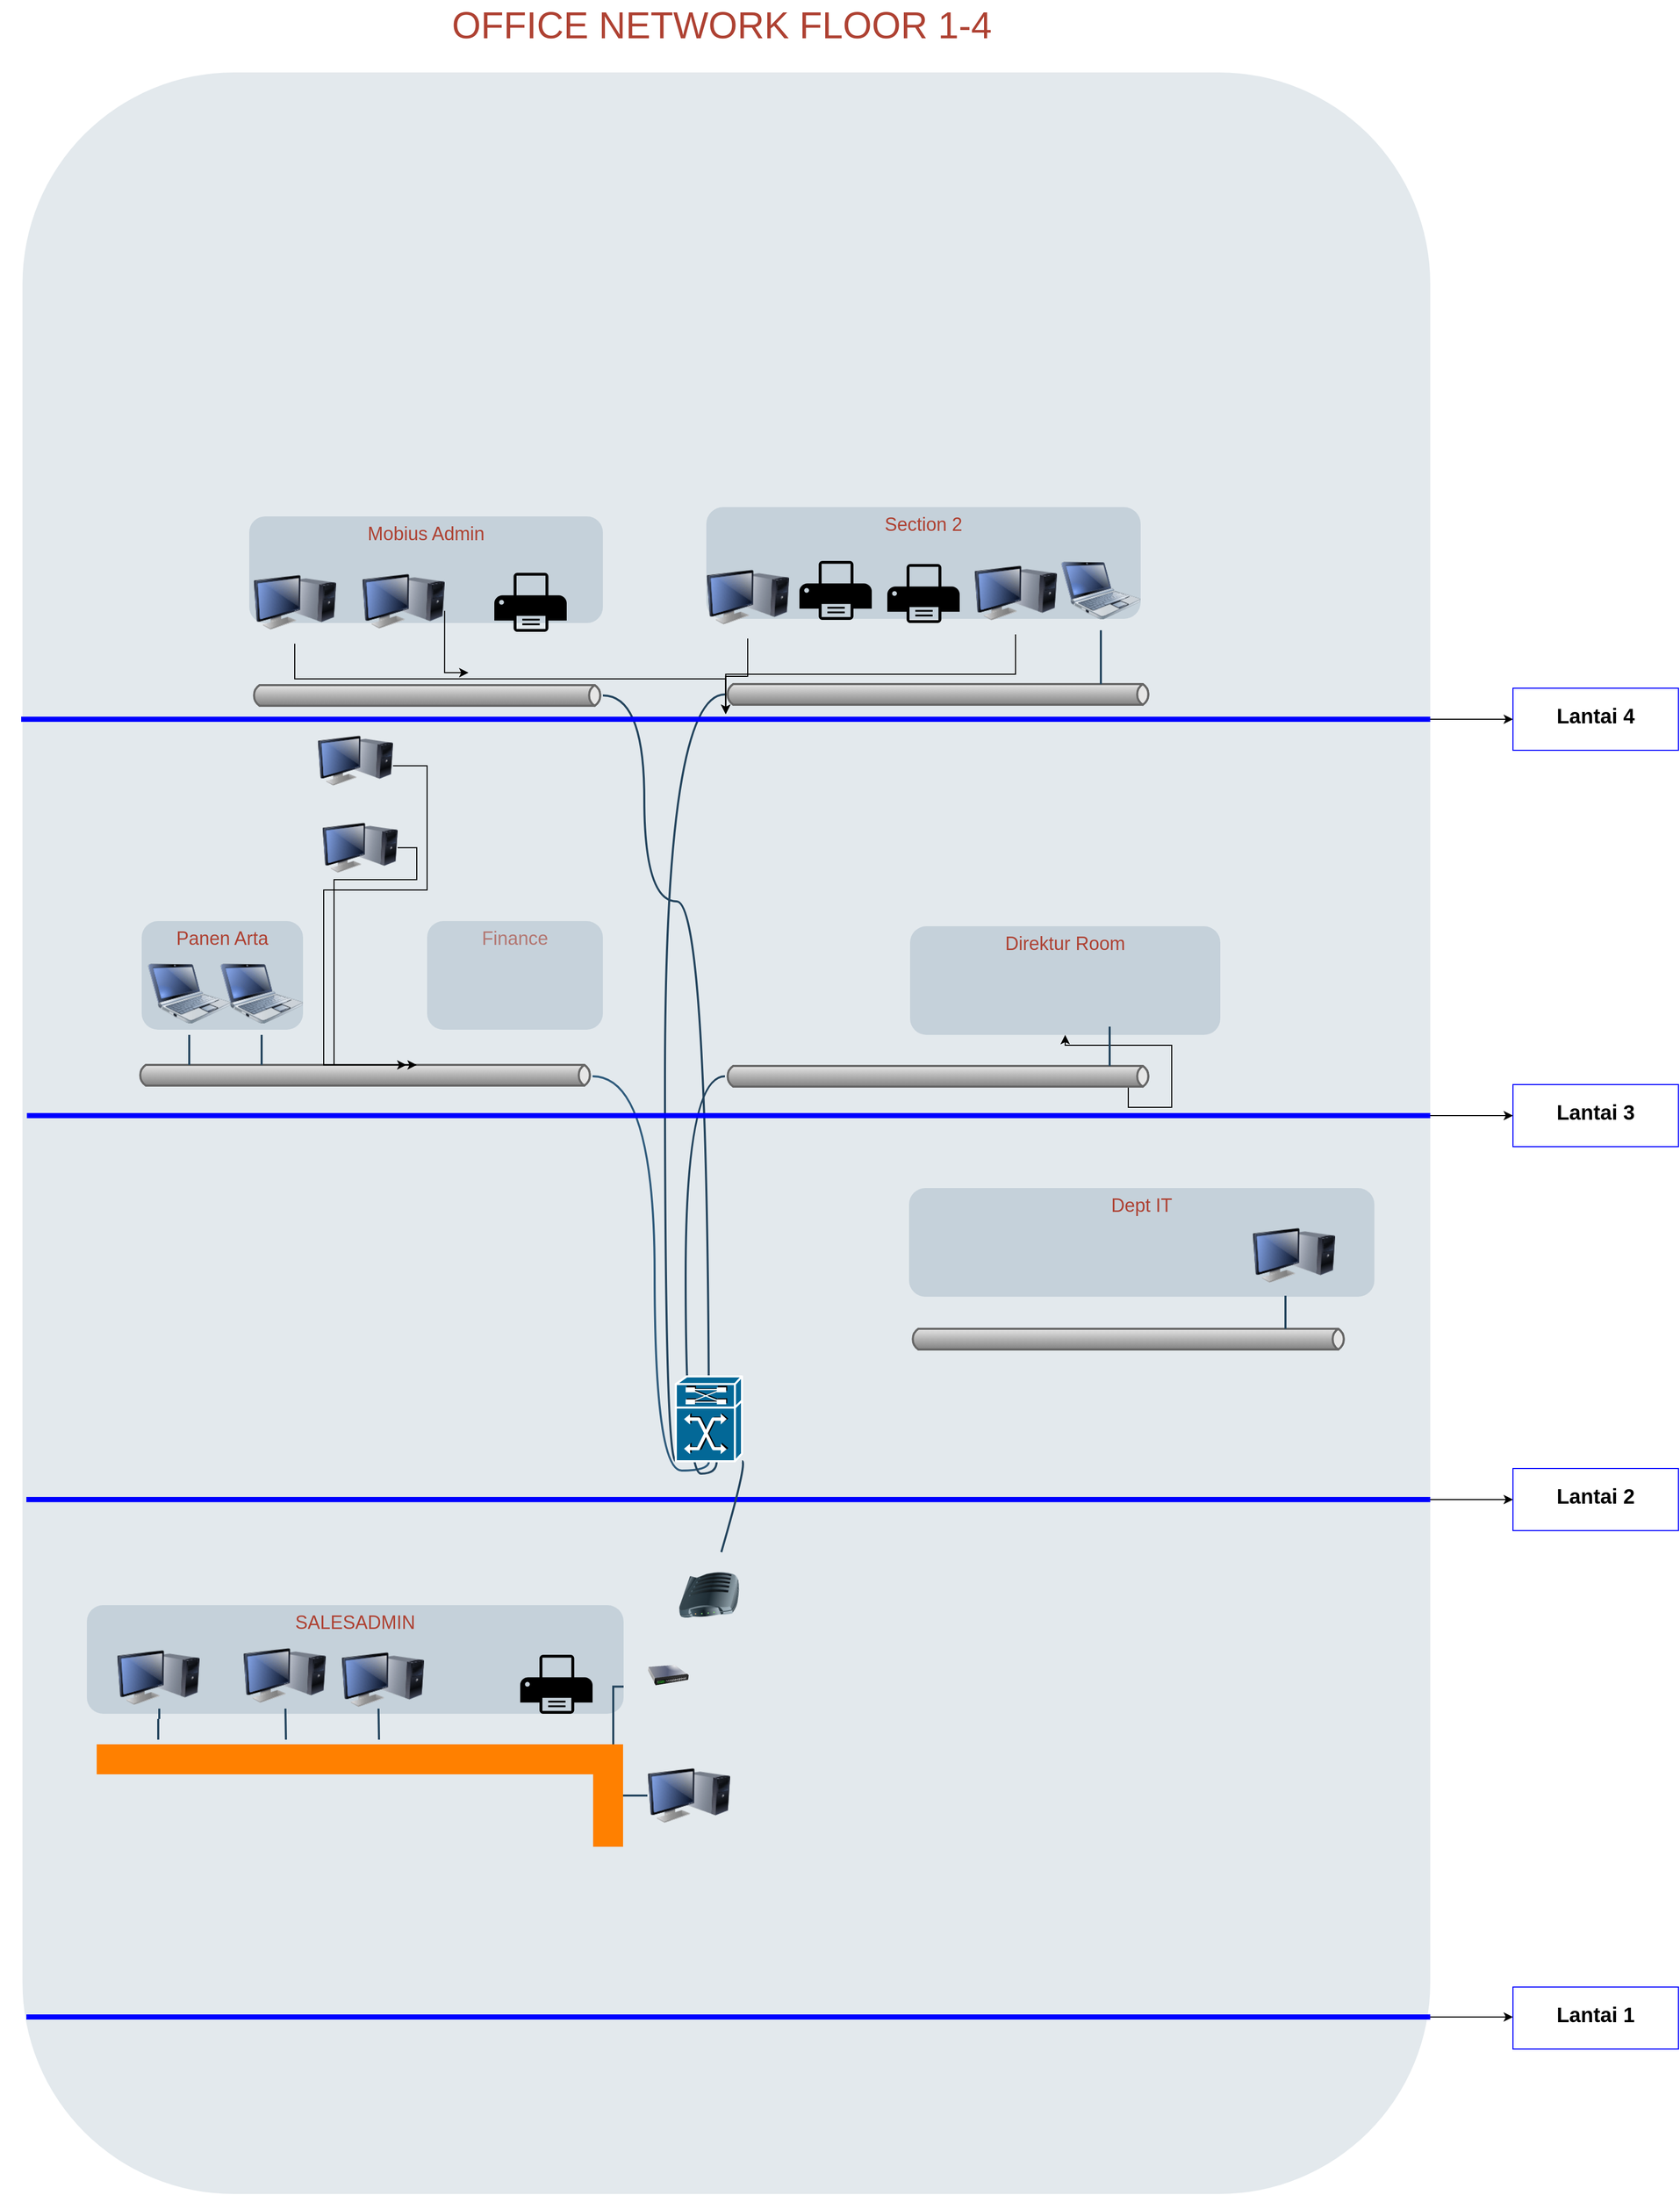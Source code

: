 <mxfile version="20.8.19" type="github">
  <diagram id="a45cf8ec-cd66-6f27-3ac3-be6e809c9e4a" name="Page-1">
    <mxGraphModel dx="1011" dy="1675" grid="1" gridSize="10" guides="1" tooltips="1" connect="1" arrows="1" fold="1" page="1" pageScale="1" pageWidth="827" pageHeight="1169" background="none" math="0" shadow="0">
      <root>
        <mxCell id="0" />
        <mxCell id="1" parent="0" />
        <mxCell id="MSoZgn530U0mKnE1TTDi-189" value="&lt;span style=&quot;line-height: 17.182px&quot;&gt;Finance&lt;/span&gt;" style="rounded=1;whiteSpace=wrap;html=1;shadow=0;strokeColor=none;fillColor=#BAC8D3;gradientColor=none;fontSize=18;fontColor=#AE4132;verticalAlign=top;fontStyle=0;opacity=70;strokeWidth=3;" vertex="1" parent="1">
          <mxGeometry x="630" y="280" width="170" height="105" as="geometry" />
        </mxCell>
        <mxCell id="3" value="" style="rounded=1;whiteSpace=wrap;html=1;shadow=0;strokeColor=none;fillColor=#BAC8D3;gradientColor=none;fontSize=18;fontColor=#F08705;opacity=40;fontStyle=0;strokeWidth=3;" parent="1" vertex="1">
          <mxGeometry x="238.75" y="-540" width="1361.25" height="2050" as="geometry" />
        </mxCell>
        <mxCell id="-cHmpsF17IzB_pDpXjLG-222" value="Dept IT" style="rounded=1;whiteSpace=wrap;html=1;shadow=0;strokeColor=none;fillColor=#BAC8D3;gradientColor=none;fontSize=18;fontColor=#AE4132;verticalAlign=top;fontStyle=0;opacity=70;strokeWidth=3;" parent="1" vertex="1">
          <mxGeometry x="1096" y="538" width="450" height="105" as="geometry" />
        </mxCell>
        <mxCell id="4" value="&lt;span&gt;Mobius Admin&lt;br&gt;&lt;/span&gt;" style="rounded=1;whiteSpace=wrap;html=1;shadow=0;strokeColor=none;fillColor=#BAC8D3;gradientColor=none;fontSize=18;fontColor=#AE4132;verticalAlign=top;opacity=70;fontStyle=0;strokeWidth=3;" parent="1" vertex="1">
          <mxGeometry x="458" y="-111" width="342" height="103" as="geometry" />
        </mxCell>
        <mxCell id="5" value="&lt;span style=&quot;line-height: 17.182px&quot;&gt;Panen Arta&lt;/span&gt;" style="rounded=1;whiteSpace=wrap;html=1;shadow=0;strokeColor=none;fillColor=#BAC8D3;gradientColor=none;fontSize=18;fontColor=#AE4132;verticalAlign=top;fontStyle=0;opacity=70;strokeWidth=3;" parent="1" vertex="1">
          <mxGeometry x="354" y="280" width="156" height="105" as="geometry" />
        </mxCell>
        <mxCell id="9" value="&lt;span style=&quot;line-height: 17.182px&quot;&gt;Direktur Room&lt;/span&gt;" style="rounded=1;whiteSpace=wrap;html=1;shadow=0;strokeColor=none;fillColor=#BAC8D3;gradientColor=none;fontSize=18;fontColor=#AE4132;verticalAlign=top;opacity=70;fontStyle=0;strokeWidth=3;" parent="1" vertex="1">
          <mxGeometry x="1097" y="285" width="300" height="105" as="geometry" />
        </mxCell>
        <mxCell id="10" value="&lt;span style=&quot;line-height: 17.182px&quot;&gt;Section 2&lt;/span&gt;&lt;br&gt;" style="rounded=1;whiteSpace=wrap;html=1;shadow=0;strokeColor=none;fillColor=#BAC8D3;gradientColor=none;fontSize=18;fontColor=#AE4132;verticalAlign=top;opacity=70;fontStyle=0;strokeWidth=3;" parent="1" vertex="1">
          <mxGeometry x="900" y="-120" width="420" height="108" as="geometry" />
        </mxCell>
        <mxCell id="20" value="" style="strokeWidth=2;strokeColor=#666666;dashed=0;align=center;html=1;fontSize=8;shape=mxgraph.eip.messageChannel;shadow=0;fillColor=#FFFFFF;gradientColor=none;fontColor=#F08705;fontStyle=0" parent="1" vertex="1">
          <mxGeometry x="460" y="52" width="340" height="20" as="geometry" />
        </mxCell>
        <mxCell id="MSoZgn530U0mKnE1TTDi-181" value="" style="edgeStyle=orthogonalEdgeStyle;rounded=0;orthogonalLoop=1;jettySize=auto;html=1;" edge="1" parent="1" source="22" target="TiOj3DWmCSC94FYee6Xf-188">
          <mxGeometry relative="1" as="geometry" />
        </mxCell>
        <mxCell id="22" value="" style="image;html=1;image=img/lib/clip_art/computers/Monitor_Tower_128x128.png;shadow=0;strokeColor=#000000;fillColor=#FFFFFF;gradientColor=none;fontSize=18;fontColor=#F08705;fontStyle=0" parent="1" vertex="1">
          <mxGeometry x="462" y="-68" width="80" height="80" as="geometry" />
        </mxCell>
        <mxCell id="29" value="" style="image;html=1;image=img/lib/clip_art/computers/Netbook_128x128.png;shadow=0;strokeColor=#000000;fillColor=#FFFFFF;gradientColor=none;fontSize=18;fontColor=#F08705;fontStyle=0" parent="1" vertex="1">
          <mxGeometry x="1243" y="-78" width="77" height="77" as="geometry" />
        </mxCell>
        <mxCell id="30" value="" style="image;html=1;image=img/lib/clip_art/computers/Netbook_128x128.png;shadow=0;strokeColor=#000000;fillColor=#FFFFFF;gradientColor=none;fontSize=18;fontColor=#F08705;fontStyle=0" parent="1" vertex="1">
          <mxGeometry x="360" y="310" width="80" height="80" as="geometry" />
        </mxCell>
        <mxCell id="31" value="" style="image;html=1;image=img/lib/clip_art/computers/Netbook_128x128.png;shadow=0;strokeColor=#000000;fillColor=#FFFFFF;gradientColor=none;fontSize=18;fontColor=#F08705;fontStyle=0" parent="1" vertex="1">
          <mxGeometry x="430" y="310" width="80" height="80" as="geometry" />
        </mxCell>
        <mxCell id="45" value="" style="strokeWidth=2;strokeColor=#666666;dashed=0;align=center;html=1;fontSize=8;shape=mxgraph.eip.messageChannel;shadow=0;fillColor=#FFFFFF;gradientColor=none;fontColor=#F08705;fontStyle=0" parent="1" vertex="1">
          <mxGeometry x="918" y="51" width="412" height="20" as="geometry" />
        </mxCell>
        <mxCell id="46" value="" style="strokeWidth=2;strokeColor=#666666;dashed=0;align=center;html=1;fontSize=8;shape=mxgraph.eip.messageChannel;shadow=0;fillColor=#FFFFFF;gradientColor=none;fontColor=#F08705;fontStyle=0" parent="1" vertex="1">
          <mxGeometry x="350" y="419" width="440" height="20" as="geometry" />
        </mxCell>
        <mxCell id="TiOj3DWmCSC94FYee6Xf-190" style="edgeStyle=orthogonalEdgeStyle;rounded=0;orthogonalLoop=1;jettySize=auto;html=1;exitX=0;exitY=1;exitDx=390;exitDy=0;exitPerimeter=0;" parent="1" source="47" target="9" edge="1">
          <mxGeometry relative="1" as="geometry" />
        </mxCell>
        <mxCell id="47" value="" style="strokeWidth=2;strokeColor=#666666;dashed=0;align=center;html=1;fontSize=8;shape=mxgraph.eip.messageChannel;shadow=0;fillColor=#FFFFFF;gradientColor=none;fontColor=#F08705;fontStyle=0" parent="1" vertex="1">
          <mxGeometry x="918" y="420" width="412" height="20" as="geometry" />
        </mxCell>
        <mxCell id="89" value="" style="edgeStyle=elbowEdgeStyle;strokeWidth=2;rounded=0;endArrow=none;startArrow=none;startSize=10;endSize=10;dashed=0;html=1;strokeColor=#23445D;fontSize=18;fontColor=#F08705;startFill=0;endFill=0;fontStyle=0" parent="1" source="29" target="45" edge="1">
          <mxGeometry relative="1" as="geometry">
            <mxPoint x="1060" y="9" as="sourcePoint" />
            <mxPoint x="1060" y="61" as="targetPoint" />
          </mxGeometry>
        </mxCell>
        <mxCell id="91" value="" style="edgeStyle=elbowEdgeStyle;strokeWidth=2;rounded=0;endArrow=none;startArrow=none;startSize=10;endSize=10;dashed=0;html=1;strokeColor=#23445D;fontSize=18;fontColor=#F08705;startFill=0;endFill=0;fontStyle=0" parent="1" source="30" target="46" edge="1">
          <mxGeometry relative="1" as="geometry">
            <mxPoint x="550" y="208" as="sourcePoint" />
            <mxPoint x="550" y="261" as="targetPoint" />
          </mxGeometry>
        </mxCell>
        <mxCell id="92" value="" style="edgeStyle=elbowEdgeStyle;strokeWidth=2;rounded=0;endArrow=none;startArrow=none;startSize=10;endSize=10;dashed=0;html=1;strokeColor=#23445D;fontSize=18;fontColor=#F08705;startFill=0;endFill=0;fontStyle=0" parent="1" source="31" target="46" edge="1">
          <mxGeometry relative="1" as="geometry">
            <mxPoint x="560" y="218" as="sourcePoint" />
            <mxPoint x="560" y="271" as="targetPoint" />
          </mxGeometry>
        </mxCell>
        <mxCell id="107" value="" style="edgeStyle=elbowEdgeStyle;strokeWidth=2;rounded=0;endArrow=none;startArrow=none;startSize=10;endSize=10;dashed=0;html=1;strokeColor=#23445D;fontSize=18;fontColor=#F08705;startFill=0;endFill=0;fontStyle=0" parent="1" target="47" edge="1">
          <mxGeometry relative="1" as="geometry">
            <mxPoint x="1290" y="382" as="sourcePoint" />
            <mxPoint x="990" y="450" as="targetPoint" />
          </mxGeometry>
        </mxCell>
        <mxCell id="161" style="edgeStyle=orthogonalEdgeStyle;rounded=0;jumpStyle=none;html=1;exitX=0.5;exitY=1;shadow=0;labelBackgroundColor=#ffffff;startArrow=none;startFill=0;endArrow=none;endFill=0;endSize=10;jettySize=auto;orthogonalLoop=1;strokeColor=#2F5B7C;strokeWidth=2;fillColor=#F08705;fontFamily=Helvetica;fontSize=14;fontColor=#F08705;align=left;curved=1;exitDx=0;exitDy=0;exitPerimeter=0;" parent="1" source="TiOj3DWmCSC94FYee6Xf-182" edge="1">
          <mxGeometry relative="1" as="geometry">
            <mxPoint x="860" y="811" as="sourcePoint" />
            <Array as="points">
              <mxPoint x="902" y="811" />
              <mxPoint x="850" y="811" />
              <mxPoint x="850" y="430" />
            </Array>
            <mxPoint x="790" y="430" as="targetPoint" />
          </mxGeometry>
        </mxCell>
        <mxCell id="163" style="edgeStyle=orthogonalEdgeStyle;rounded=0;html=1;entryX=1;entryY=0.5;startArrow=none;startFill=0;endArrow=none;endFill=0;fontSize=18;fontColor=#F08705;strokeColor=#23445D;strokeWidth=2;curved=1;fontStyle=0;exitX=0.5;exitY=1;exitDx=0;exitDy=0;exitPerimeter=0;" parent="1" source="TiOj3DWmCSC94FYee6Xf-182" target="20" edge="1">
          <mxGeometry relative="1" as="geometry">
            <Array as="points">
              <mxPoint x="902" y="261" />
              <mxPoint x="840" y="261" />
              <mxPoint x="840" y="62" />
            </Array>
            <mxPoint x="840" y="731" as="sourcePoint" />
          </mxGeometry>
        </mxCell>
        <mxCell id="164" style="edgeStyle=orthogonalEdgeStyle;rounded=0;html=1;entryX=0;entryY=0.5;startArrow=none;startFill=0;endArrow=none;endFill=0;fontSize=18;fontColor=#F08705;strokeColor=#23445D;strokeWidth=2;curved=1;fontStyle=0;" parent="1" source="TiOj3DWmCSC94FYee6Xf-182" target="45" edge="1">
          <mxGeometry relative="1" as="geometry">
            <Array as="points">
              <mxPoint x="860" y="802" />
              <mxPoint x="860" y="61" />
            </Array>
            <mxPoint x="860" y="800" as="sourcePoint" />
          </mxGeometry>
        </mxCell>
        <mxCell id="165" style="edgeStyle=orthogonalEdgeStyle;rounded=0;html=1;entryX=0;entryY=0.5;startArrow=none;startFill=0;endArrow=none;endFill=0;fontSize=18;fontColor=#F08705;strokeColor=#23445D;strokeWidth=2;curved=1;fontStyle=0;" parent="1" source="TiOj3DWmCSC94FYee6Xf-182" target="47" edge="1">
          <mxGeometry relative="1" as="geometry">
            <Array as="points">
              <mxPoint x="910" y="814" />
              <mxPoint x="880" y="814" />
              <mxPoint x="880" y="430" />
            </Array>
            <mxPoint x="860" y="731" as="sourcePoint" />
          </mxGeometry>
        </mxCell>
        <mxCell id="168" value="OFFICE NETWORK FLOOR 1-4" style="text;html=1;strokeColor=none;fillColor=none;align=center;verticalAlign=middle;whiteSpace=wrap;overflow=hidden;shadow=0;fontSize=36;fontColor=#AE4132;fontStyle=0" parent="1" vertex="1">
          <mxGeometry x="225" y="-610" width="1380" height="45" as="geometry" />
        </mxCell>
        <mxCell id="171" style="edgeStyle=orthogonalEdgeStyle;rounded=0;jumpStyle=none;html=1;exitX=0;exitY=0.5;entryX=0;entryY=0.5;shadow=0;labelBackgroundColor=none;startArrow=none;startFill=0;endArrow=classic;endFill=1;endSize=6;jettySize=auto;orthogonalLoop=1;strokeColor=#23445D;strokeWidth=2;fillColor=#F08705;fontFamily=Helvetica;fontSize=14;fontColor=#F08705;align=left;fontStyle=0" parent="1" source="168" target="168" edge="1">
          <mxGeometry relative="1" as="geometry" />
        </mxCell>
        <mxCell id="172" style="edgeStyle=orthogonalEdgeStyle;rounded=0;jumpStyle=none;html=1;exitX=0.75;exitY=0;entryX=0.75;entryY=0;shadow=0;labelBackgroundColor=none;startArrow=none;startFill=0;endArrow=classic;endFill=1;endSize=6;jettySize=auto;orthogonalLoop=1;strokeColor=#23445D;strokeWidth=2;fillColor=#F08705;fontFamily=Helvetica;fontSize=14;fontColor=#FFFFFF;align=left;fontStyle=0" parent="1" edge="1">
          <mxGeometry relative="1" as="geometry">
            <mxPoint x="980" y="-81" as="sourcePoint" />
            <mxPoint x="980" y="-81" as="targetPoint" />
          </mxGeometry>
        </mxCell>
        <mxCell id="-cHmpsF17IzB_pDpXjLG-172" value="&lt;span style=&quot;line-height: 17.182px&quot;&gt;SALESADMIN&lt;/span&gt;" style="rounded=1;whiteSpace=wrap;html=1;shadow=0;strokeColor=none;fillColor=#BAC8D3;gradientColor=none;fontSize=18;fontColor=#AE4132;verticalAlign=top;fontStyle=0;opacity=70;strokeWidth=3;" parent="1" vertex="1">
          <mxGeometry x="301" y="941" width="519" height="105" as="geometry" />
        </mxCell>
        <mxCell id="-cHmpsF17IzB_pDpXjLG-190" value="" style="strokeWidth=2;strokeColor=#666666;dashed=0;align=center;html=1;fontSize=8;shape=mxgraph.eip.messageChannel;shadow=0;fillColor=#FFFFFF;gradientColor=none;fontColor=#F08705;fontStyle=0" parent="1" vertex="1">
          <mxGeometry x="1097" y="674" width="422" height="20" as="geometry" />
        </mxCell>
        <mxCell id="-cHmpsF17IzB_pDpXjLG-202" value="" style="edgeStyle=elbowEdgeStyle;strokeWidth=2;rounded=0;endArrow=none;startArrow=none;startSize=10;endSize=10;dashed=0;html=1;strokeColor=#23445D;fontSize=18;fontColor=#F08705;startFill=0;endFill=0;fontStyle=0" parent="1" target="-cHmpsF17IzB_pDpXjLG-190" edge="1">
          <mxGeometry relative="1" as="geometry">
            <mxPoint x="1460" y="642" as="sourcePoint" />
            <mxPoint x="1249" y="694" as="targetPoint" />
          </mxGeometry>
        </mxCell>
        <mxCell id="-cHmpsF17IzB_pDpXjLG-203" value="" style="edgeStyle=elbowEdgeStyle;strokeWidth=2;rounded=0;endArrow=none;startArrow=none;startSize=10;endSize=10;dashed=0;html=1;strokeColor=#23445D;fontSize=18;fontColor=#F08705;startFill=0;endFill=0;fontStyle=0" parent="1" edge="1">
          <mxGeometry relative="1" as="geometry">
            <mxPoint x="493" y="1041" as="sourcePoint" />
            <mxPoint x="494" y="1071" as="targetPoint" />
          </mxGeometry>
        </mxCell>
        <mxCell id="-cHmpsF17IzB_pDpXjLG-204" value="" style="edgeStyle=elbowEdgeStyle;strokeWidth=2;rounded=0;endArrow=none;startArrow=none;startSize=10;endSize=10;dashed=0;html=1;strokeColor=#23445D;fontSize=18;fontColor=#F08705;startFill=0;endFill=0;fontStyle=0" parent="1" edge="1">
          <mxGeometry relative="1" as="geometry">
            <mxPoint x="583" y="1041" as="sourcePoint" />
            <mxPoint x="584" y="1071" as="targetPoint" />
          </mxGeometry>
        </mxCell>
        <mxCell id="-cHmpsF17IzB_pDpXjLG-213" value="" style="edgeStyle=elbowEdgeStyle;strokeWidth=2;rounded=0;endArrow=none;startArrow=none;startSize=10;endSize=10;dashed=0;html=1;strokeColor=#23445D;fontSize=18;fontColor=#F08705;startFill=0;endFill=0;fontStyle=0" parent="1" source="-cHmpsF17IzB_pDpXjLG-218" edge="1">
          <mxGeometry relative="1" as="geometry">
            <mxPoint x="371" y="1041" as="sourcePoint" />
            <mxPoint x="370" y="1071" as="targetPoint" />
          </mxGeometry>
        </mxCell>
        <mxCell id="-cHmpsF17IzB_pDpXjLG-214" style="edgeStyle=orthogonalEdgeStyle;rounded=0;jumpStyle=none;html=1;exitX=0.75;exitY=0;entryX=0.75;entryY=0;shadow=0;labelBackgroundColor=none;startArrow=none;startFill=0;endArrow=classic;endFill=1;endSize=6;jettySize=auto;orthogonalLoop=1;strokeColor=#23445D;strokeWidth=2;fillColor=#F08705;fontFamily=Helvetica;fontSize=14;fontColor=#FFFFFF;align=left;fontStyle=0" parent="1" edge="1">
          <mxGeometry relative="1" as="geometry">
            <mxPoint x="1159" y="542" as="sourcePoint" />
            <mxPoint x="1159" y="542" as="targetPoint" />
          </mxGeometry>
        </mxCell>
        <mxCell id="-cHmpsF17IzB_pDpXjLG-215" value="" style="image;html=1;image=img/lib/clip_art/computers/Monitor_Tower_128x128.png;shadow=0;strokeColor=#000000;fillColor=#FFFFFF;gradientColor=none;fontSize=18;fontColor=#F08705;fontStyle=0" parent="1" vertex="1">
          <mxGeometry x="843" y="1085" width="80" height="80" as="geometry" />
        </mxCell>
        <mxCell id="-cHmpsF17IzB_pDpXjLG-216" value="" style="image;html=1;image=img/lib/clip_art/computers/Monitor_Tower_128x128.png;shadow=0;strokeColor=#000000;fillColor=#FFFFFF;gradientColor=none;fontSize=18;fontColor=#F08705;fontStyle=0" parent="1" vertex="1">
          <mxGeometry x="547" y="973" width="80" height="80" as="geometry" />
        </mxCell>
        <mxCell id="-cHmpsF17IzB_pDpXjLG-217" value="" style="image;html=1;image=img/lib/clip_art/computers/Monitor_Tower_128x128.png;shadow=0;strokeColor=#000000;fillColor=#FFFFFF;gradientColor=none;fontSize=18;fontColor=#F08705;fontStyle=0" parent="1" vertex="1">
          <mxGeometry x="452" y="969" width="80" height="80" as="geometry" />
        </mxCell>
        <mxCell id="-cHmpsF17IzB_pDpXjLG-219" value="" style="edgeStyle=elbowEdgeStyle;strokeWidth=2;rounded=0;endArrow=none;startArrow=none;startSize=10;endSize=10;dashed=0;html=1;strokeColor=#23445D;fontSize=18;fontColor=#F08705;startFill=0;endFill=0;fontStyle=0" parent="1" target="-cHmpsF17IzB_pDpXjLG-218" edge="1">
          <mxGeometry relative="1" as="geometry">
            <mxPoint x="371" y="1041" as="sourcePoint" />
            <mxPoint x="371" y="1071" as="targetPoint" />
          </mxGeometry>
        </mxCell>
        <mxCell id="-cHmpsF17IzB_pDpXjLG-218" value="" style="image;html=1;image=img/lib/clip_art/computers/Monitor_Tower_128x128.png;shadow=0;strokeColor=#000000;fillColor=#FFFFFF;gradientColor=none;fontSize=18;fontColor=#F08705;fontStyle=0" parent="1" vertex="1">
          <mxGeometry x="330" y="971" width="80" height="80" as="geometry" />
        </mxCell>
        <mxCell id="-cHmpsF17IzB_pDpXjLG-220" value="" style="image;html=1;image=img/lib/clip_art/computers/Monitor_Tower_128x128.png;shadow=0;strokeColor=#000000;fillColor=#FFFFFF;gradientColor=none;fontSize=18;fontColor=#F08705;fontStyle=0" parent="1" vertex="1">
          <mxGeometry x="1428" y="563" width="80" height="80" as="geometry" />
        </mxCell>
        <mxCell id="TiOj3DWmCSC94FYee6Xf-172" value="" style="image;html=1;image=img/lib/clip_art/networking/Switch_128x128.png;rotation=5;" parent="1" vertex="1">
          <mxGeometry x="843" y="993" width="40" height="32" as="geometry" />
        </mxCell>
        <mxCell id="TiOj3DWmCSC94FYee6Xf-176" value="" style="image;html=1;image=img/lib/clip_art/networking/Modem_128x128.png;rotation=85;" parent="1" vertex="1">
          <mxGeometry x="862.5" y="901" width="80" height="60" as="geometry" />
        </mxCell>
        <mxCell id="TiOj3DWmCSC94FYee6Xf-182" value="" style="shape=mxgraph.cisco.routers.atm_tag_switch_router;sketch=0;html=1;pointerEvents=1;dashed=0;fillColor=#036897;strokeColor=#ffffff;strokeWidth=2;verticalLabelPosition=bottom;verticalAlign=top;align=center;outlineConnect=0;" parent="1" vertex="1">
          <mxGeometry x="870.5" y="720" width="64" height="82" as="geometry" />
        </mxCell>
        <mxCell id="TiOj3DWmCSC94FYee6Xf-205" value="" style="edgeStyle=orthogonalEdgeStyle;rounded=0;orthogonalLoop=1;jettySize=auto;html=1;fontSize=20;" parent="1" source="TiOj3DWmCSC94FYee6Xf-186" target="TiOj3DWmCSC94FYee6Xf-204" edge="1">
          <mxGeometry relative="1" as="geometry" />
        </mxCell>
        <mxCell id="TiOj3DWmCSC94FYee6Xf-186" value="" style="line;strokeWidth=5;html=1;strokeColor=#0000FF;" parent="1" vertex="1">
          <mxGeometry x="243" y="463" width="1357" height="10" as="geometry" />
        </mxCell>
        <mxCell id="TiOj3DWmCSC94FYee6Xf-197" value="" style="edgeStyle=orthogonalEdgeStyle;rounded=0;orthogonalLoop=1;jettySize=auto;html=1;" parent="1" source="TiOj3DWmCSC94FYee6Xf-187" target="TiOj3DWmCSC94FYee6Xf-196" edge="1">
          <mxGeometry relative="1" as="geometry" />
        </mxCell>
        <mxCell id="TiOj3DWmCSC94FYee6Xf-187" value="" style="line;strokeWidth=5;html=1;strokeColor=#0000FF;" parent="1" vertex="1">
          <mxGeometry x="242.5" y="834" width="1357.5" height="10" as="geometry" />
        </mxCell>
        <mxCell id="TiOj3DWmCSC94FYee6Xf-207" value="" style="edgeStyle=orthogonalEdgeStyle;rounded=0;orthogonalLoop=1;jettySize=auto;html=1;fontSize=20;" parent="1" source="TiOj3DWmCSC94FYee6Xf-188" target="TiOj3DWmCSC94FYee6Xf-206" edge="1">
          <mxGeometry relative="1" as="geometry" />
        </mxCell>
        <mxCell id="TiOj3DWmCSC94FYee6Xf-188" value="" style="line;strokeWidth=5;html=1;strokeColor=#0000FF;" parent="1" vertex="1">
          <mxGeometry x="237.5" y="80" width="1362.5" height="10" as="geometry" />
        </mxCell>
        <mxCell id="TiOj3DWmCSC94FYee6Xf-192" style="edgeStyle=orthogonalEdgeStyle;rounded=0;html=1;startArrow=none;startFill=0;endArrow=none;endFill=0;fontSize=18;fontColor=#F08705;strokeColor=#23445D;strokeWidth=2;curved=1;fontStyle=0;" parent="1" source="TiOj3DWmCSC94FYee6Xf-176" target="TiOj3DWmCSC94FYee6Xf-182" edge="1">
          <mxGeometry relative="1" as="geometry">
            <Array as="points">
              <mxPoint x="940" y="802" />
            </Array>
            <mxPoint x="1003" y="1542" as="sourcePoint" />
            <mxPoint x="900" y="802" as="targetPoint" />
          </mxGeometry>
        </mxCell>
        <mxCell id="TiOj3DWmCSC94FYee6Xf-193" value="" style="edgeStyle=elbowEdgeStyle;strokeWidth=2;rounded=0;endArrow=none;startArrow=none;startSize=10;endSize=10;dashed=0;html=1;strokeColor=#23445D;fontSize=18;fontColor=#F08705;startFill=0;endFill=0;fontStyle=0;exitX=0;exitY=0.5;exitDx=0;exitDy=0;entryX=1;entryY=0.75;entryDx=0;entryDy=0;" parent="1" source="-cHmpsF17IzB_pDpXjLG-215" target="-cHmpsF17IzB_pDpXjLG-172" edge="1">
          <mxGeometry relative="1" as="geometry">
            <mxPoint x="776" y="1040" as="sourcePoint" />
            <mxPoint x="776" y="1070" as="targetPoint" />
            <Array as="points">
              <mxPoint x="810" y="1070" />
            </Array>
          </mxGeometry>
        </mxCell>
        <mxCell id="TiOj3DWmCSC94FYee6Xf-194" value="" style="verticalLabelPosition=bottom;html=1;verticalAlign=top;align=center;shape=mxgraph.floorplan.wallCorner;fillColor=strokeColor;direction=south;strokeColor=#FF8000;strokeWidth=19;" parent="1" vertex="1">
          <mxGeometry x="320" y="1085" width="490" height="80" as="geometry" />
        </mxCell>
        <mxCell id="TiOj3DWmCSC94FYee6Xf-195" value="" style="sketch=0;pointerEvents=1;shadow=0;dashed=0;html=1;strokeColor=none;fillColor=#000000;labelPosition=center;verticalLabelPosition=bottom;verticalAlign=top;outlineConnect=0;align=center;shape=mxgraph.office.devices.printer;strokeWidth=19;" parent="1" vertex="1">
          <mxGeometry x="720" y="989" width="70" height="57" as="geometry" />
        </mxCell>
        <mxCell id="TiOj3DWmCSC94FYee6Xf-196" value="&lt;b&gt;&lt;font style=&quot;font-size: 20px;&quot;&gt;Lantai 2&lt;/font&gt;&lt;/b&gt;" style="whiteSpace=wrap;html=1;verticalAlign=top;strokeColor=#0000FF;strokeWidth=1;labelBackgroundColor=default;spacingTop=8;" parent="1" vertex="1">
          <mxGeometry x="1680" y="809" width="160" height="60" as="geometry" />
        </mxCell>
        <mxCell id="TiOj3DWmCSC94FYee6Xf-201" value="" style="edgeStyle=orthogonalEdgeStyle;rounded=0;orthogonalLoop=1;jettySize=auto;html=1;fontSize=18;" parent="1" source="TiOj3DWmCSC94FYee6Xf-199" target="TiOj3DWmCSC94FYee6Xf-200" edge="1">
          <mxGeometry relative="1" as="geometry">
            <Array as="points">
              <mxPoint x="1680" y="1339" />
              <mxPoint x="1680" y="1339" />
            </Array>
          </mxGeometry>
        </mxCell>
        <mxCell id="TiOj3DWmCSC94FYee6Xf-199" value="" style="line;strokeWidth=5;html=1;strokeColor=#0000FF;" parent="1" vertex="1">
          <mxGeometry x="242.5" y="1334" width="1357.5" height="10" as="geometry" />
        </mxCell>
        <mxCell id="TiOj3DWmCSC94FYee6Xf-200" value="&lt;b&gt;&lt;font style=&quot;font-size: 20px;&quot;&gt;Lantai 1&lt;/font&gt;&lt;/b&gt;" style="whiteSpace=wrap;html=1;verticalAlign=top;strokeColor=#0000FF;strokeWidth=1;labelBackgroundColor=default;spacingTop=8;" parent="1" vertex="1">
          <mxGeometry x="1680" y="1310" width="160" height="60" as="geometry" />
        </mxCell>
        <mxCell id="TiOj3DWmCSC94FYee6Xf-204" value="&lt;font style=&quot;font-size: 20px;&quot;&gt;&lt;b&gt;Lantai 3&lt;/b&gt;&lt;/font&gt;" style="whiteSpace=wrap;html=1;verticalAlign=top;strokeColor=#0000FF;strokeWidth=1;labelBackgroundColor=default;spacingTop=8;" parent="1" vertex="1">
          <mxGeometry x="1680" y="438" width="160" height="60" as="geometry" />
        </mxCell>
        <mxCell id="TiOj3DWmCSC94FYee6Xf-206" value="&lt;font style=&quot;font-size: 20px;&quot;&gt;&lt;b&gt;Lantai 4&lt;/b&gt;&lt;/font&gt;" style="whiteSpace=wrap;html=1;verticalAlign=top;strokeColor=#0000FF;strokeWidth=1;labelBackgroundColor=default;spacingTop=8;" parent="1" vertex="1">
          <mxGeometry x="1680" y="55" width="160" height="60" as="geometry" />
        </mxCell>
        <mxCell id="MSoZgn530U0mKnE1TTDi-180" value="" style="edgeStyle=orthogonalEdgeStyle;rounded=0;orthogonalLoop=1;jettySize=auto;html=1;exitX=0.999;exitY=0.616;exitDx=0;exitDy=0;exitPerimeter=0;" edge="1" parent="1" source="MSoZgn530U0mKnE1TTDi-173">
          <mxGeometry relative="1" as="geometry">
            <mxPoint x="670" y="40" as="targetPoint" />
            <Array as="points">
              <mxPoint x="647" y="40" />
              <mxPoint x="670" y="40" />
            </Array>
          </mxGeometry>
        </mxCell>
        <mxCell id="MSoZgn530U0mKnE1TTDi-173" value="" style="image;html=1;image=img/lib/clip_art/computers/Monitor_Tower_128x128.png;shadow=0;strokeColor=#000000;fillColor=#FFFFFF;gradientColor=none;fontSize=18;fontColor=#F08705;fontStyle=0" vertex="1" parent="1">
          <mxGeometry x="567" y="-69" width="80" height="80" as="geometry" />
        </mxCell>
        <mxCell id="MSoZgn530U0mKnE1TTDi-179" value="" style="edgeStyle=orthogonalEdgeStyle;rounded=0;orthogonalLoop=1;jettySize=auto;html=1;" edge="1" parent="1" source="MSoZgn530U0mKnE1TTDi-174" target="TiOj3DWmCSC94FYee6Xf-188">
          <mxGeometry relative="1" as="geometry" />
        </mxCell>
        <mxCell id="MSoZgn530U0mKnE1TTDi-174" value="" style="image;html=1;image=img/lib/clip_art/computers/Monitor_Tower_128x128.png;shadow=0;strokeColor=#000000;fillColor=#FFFFFF;gradientColor=none;fontSize=18;fontColor=#F08705;fontStyle=0" vertex="1" parent="1">
          <mxGeometry x="900" y="-73" width="80" height="80" as="geometry" />
        </mxCell>
        <mxCell id="MSoZgn530U0mKnE1TTDi-177" value="" style="edgeStyle=orthogonalEdgeStyle;rounded=0;orthogonalLoop=1;jettySize=auto;html=1;" edge="1" parent="1" source="MSoZgn530U0mKnE1TTDi-176" target="TiOj3DWmCSC94FYee6Xf-188">
          <mxGeometry relative="1" as="geometry" />
        </mxCell>
        <mxCell id="MSoZgn530U0mKnE1TTDi-176" value="" style="image;html=1;image=img/lib/clip_art/computers/Monitor_Tower_128x128.png;shadow=0;strokeColor=#000000;fillColor=#FFFFFF;gradientColor=none;fontSize=18;fontColor=#F08705;fontStyle=0" vertex="1" parent="1">
          <mxGeometry x="1159" y="-77" width="80" height="80" as="geometry" />
        </mxCell>
        <mxCell id="MSoZgn530U0mKnE1TTDi-182" value="" style="sketch=0;pointerEvents=1;shadow=0;dashed=0;html=1;strokeColor=none;fillColor=#000000;labelPosition=center;verticalLabelPosition=bottom;verticalAlign=top;outlineConnect=0;align=center;shape=mxgraph.office.devices.printer;strokeWidth=19;" vertex="1" parent="1">
          <mxGeometry x="695" y="-56.5" width="70" height="57" as="geometry" />
        </mxCell>
        <mxCell id="MSoZgn530U0mKnE1TTDi-183" value="" style="sketch=0;pointerEvents=1;shadow=0;dashed=0;html=1;strokeColor=none;fillColor=#000000;labelPosition=center;verticalLabelPosition=bottom;verticalAlign=top;outlineConnect=0;align=center;shape=mxgraph.office.devices.printer;strokeWidth=19;" vertex="1" parent="1">
          <mxGeometry x="1075" y="-65" width="70" height="57" as="geometry" />
        </mxCell>
        <mxCell id="MSoZgn530U0mKnE1TTDi-184" value="" style="sketch=0;pointerEvents=1;shadow=0;dashed=0;html=1;strokeColor=none;fillColor=#000000;labelPosition=center;verticalLabelPosition=bottom;verticalAlign=top;outlineConnect=0;align=center;shape=mxgraph.office.devices.printer;strokeWidth=19;" vertex="1" parent="1">
          <mxGeometry x="990" y="-68" width="70" height="57" as="geometry" />
        </mxCell>
        <mxCell id="MSoZgn530U0mKnE1TTDi-200" style="edgeStyle=orthogonalEdgeStyle;rounded=0;orthogonalLoop=1;jettySize=auto;html=1;entryX=0;entryY=0;entryDx=260;entryDy=0;entryPerimeter=0;exitX=1;exitY=0.5;exitDx=0;exitDy=0;" edge="1" parent="1" source="MSoZgn530U0mKnE1TTDi-190" target="46">
          <mxGeometry relative="1" as="geometry">
            <Array as="points">
              <mxPoint x="620" y="209" />
              <mxPoint x="620" y="240" />
              <mxPoint x="540" y="240" />
              <mxPoint x="540" y="419" />
            </Array>
          </mxGeometry>
        </mxCell>
        <mxCell id="MSoZgn530U0mKnE1TTDi-190" value="" style="image;html=1;image=img/lib/clip_art/computers/Monitor_Tower_128x128.png;shadow=0;strokeColor=#000000;fillColor=#FFFFFF;gradientColor=none;fontSize=18;fontColor=#F08705;fontStyle=0" vertex="1" parent="1">
          <mxGeometry x="528.5" y="178.25" width="73" height="61.75" as="geometry" />
        </mxCell>
        <mxCell id="MSoZgn530U0mKnE1TTDi-201" style="edgeStyle=orthogonalEdgeStyle;rounded=0;orthogonalLoop=1;jettySize=auto;html=1;entryX=0;entryY=0;entryDx=270;entryDy=0;entryPerimeter=0;" edge="1" parent="1" source="MSoZgn530U0mKnE1TTDi-191" target="46">
          <mxGeometry relative="1" as="geometry">
            <Array as="points">
              <mxPoint x="630" y="130" />
              <mxPoint x="630" y="250" />
              <mxPoint x="530" y="250" />
              <mxPoint x="530" y="419" />
            </Array>
          </mxGeometry>
        </mxCell>
        <mxCell id="MSoZgn530U0mKnE1TTDi-191" value="" style="image;html=1;image=img/lib/clip_art/computers/Monitor_Tower_128x128.png;shadow=0;strokeColor=#000000;fillColor=#FFFFFF;gradientColor=none;fontSize=18;fontColor=#F08705;fontStyle=0" vertex="1" parent="1">
          <mxGeometry x="524" y="90" width="73" height="70" as="geometry" />
        </mxCell>
      </root>
    </mxGraphModel>
  </diagram>
</mxfile>
